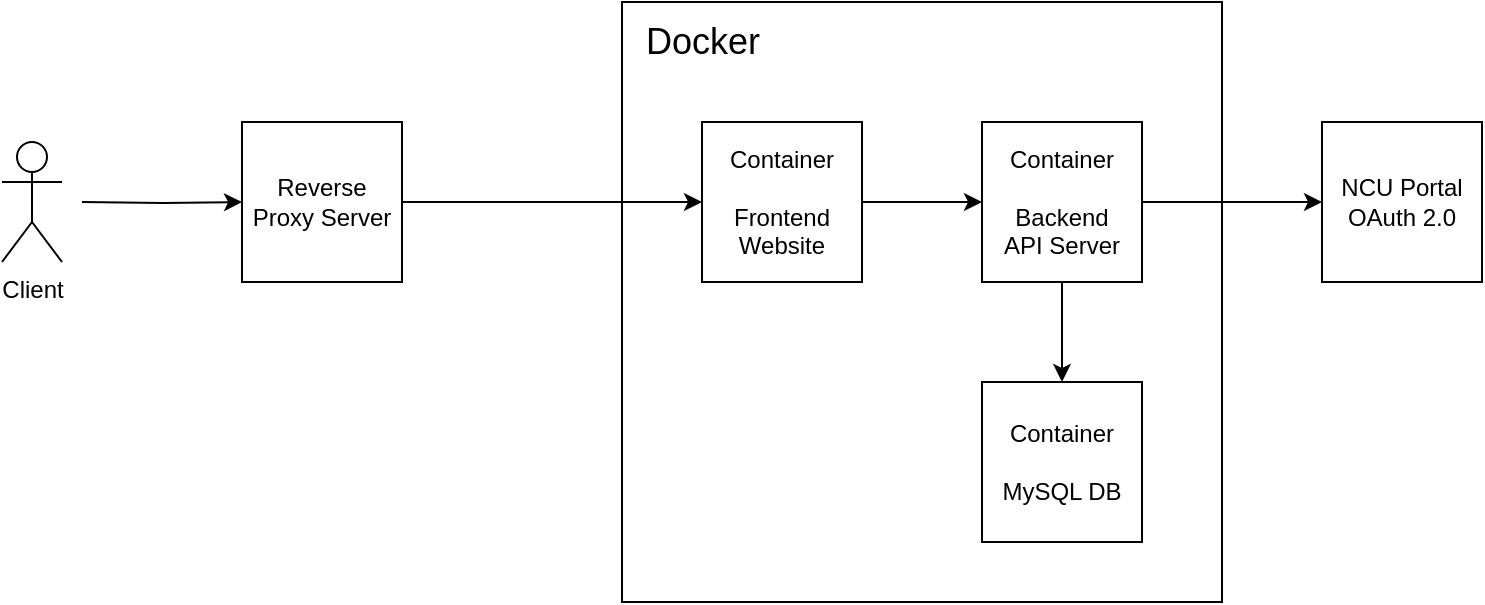<mxfile version="24.7.6">
  <diagram name="第 1 页" id="GyjuWLHJGFw596Ka0NUz">
    <mxGraphModel dx="2117" dy="530" grid="1" gridSize="10" guides="1" tooltips="1" connect="1" arrows="1" fold="1" page="1" pageScale="1" pageWidth="827" pageHeight="1169" math="0" shadow="0">
      <root>
        <mxCell id="0" />
        <mxCell id="1" parent="0" />
        <mxCell id="se57fAL17HWaH3ht4lCD-3" value="" style="whiteSpace=wrap;html=1;aspect=fixed;" vertex="1" parent="1">
          <mxGeometry x="170" y="40" width="300" height="300" as="geometry" />
        </mxCell>
        <mxCell id="se57fAL17HWaH3ht4lCD-7" style="edgeStyle=orthogonalEdgeStyle;rounded=0;orthogonalLoop=1;jettySize=auto;html=1;exitX=0.5;exitY=1;exitDx=0;exitDy=0;entryX=0.5;entryY=0;entryDx=0;entryDy=0;" edge="1" parent="1" source="se57fAL17HWaH3ht4lCD-1" target="se57fAL17HWaH3ht4lCD-4">
          <mxGeometry relative="1" as="geometry" />
        </mxCell>
        <mxCell id="se57fAL17HWaH3ht4lCD-26" style="edgeStyle=orthogonalEdgeStyle;rounded=0;orthogonalLoop=1;jettySize=auto;html=1;exitX=1;exitY=0.5;exitDx=0;exitDy=0;entryX=0;entryY=0.5;entryDx=0;entryDy=0;" edge="1" parent="1" source="se57fAL17HWaH3ht4lCD-1" target="se57fAL17HWaH3ht4lCD-25">
          <mxGeometry relative="1" as="geometry" />
        </mxCell>
        <mxCell id="se57fAL17HWaH3ht4lCD-1" value="Container&lt;div&gt;&lt;br&gt;&lt;div&gt;Backend&lt;div&gt;API Server&lt;/div&gt;&lt;/div&gt;&lt;/div&gt;" style="whiteSpace=wrap;html=1;aspect=fixed;" vertex="1" parent="1">
          <mxGeometry x="350" y="100" width="80" height="80" as="geometry" />
        </mxCell>
        <mxCell id="se57fAL17HWaH3ht4lCD-10" style="edgeStyle=orthogonalEdgeStyle;rounded=0;orthogonalLoop=1;jettySize=auto;html=1;exitX=1;exitY=0.5;exitDx=0;exitDy=0;" edge="1" parent="1" source="se57fAL17HWaH3ht4lCD-2" target="se57fAL17HWaH3ht4lCD-1">
          <mxGeometry relative="1" as="geometry" />
        </mxCell>
        <mxCell id="se57fAL17HWaH3ht4lCD-2" value="&lt;div&gt;Container&lt;/div&gt;&lt;div&gt;&lt;br&gt;&lt;/div&gt;Frontend&lt;div&gt;Website&lt;/div&gt;" style="whiteSpace=wrap;html=1;aspect=fixed;" vertex="1" parent="1">
          <mxGeometry x="210" y="100" width="80" height="80" as="geometry" />
        </mxCell>
        <mxCell id="se57fAL17HWaH3ht4lCD-4" value="Container&lt;div&gt;&lt;br&gt;&lt;/div&gt;&lt;div&gt;MySQL DB&lt;/div&gt;" style="whiteSpace=wrap;html=1;aspect=fixed;" vertex="1" parent="1">
          <mxGeometry x="350" y="230" width="80" height="80" as="geometry" />
        </mxCell>
        <mxCell id="se57fAL17HWaH3ht4lCD-5" value="&lt;font style=&quot;font-size: 18px;&quot;&gt;Docker&lt;/font&gt;" style="text;html=1;align=center;verticalAlign=middle;resizable=0;points=[];autosize=1;strokeColor=none;fillColor=none;" vertex="1" parent="1">
          <mxGeometry x="170" y="40" width="80" height="40" as="geometry" />
        </mxCell>
        <mxCell id="se57fAL17HWaH3ht4lCD-11" value="" style="edgeStyle=orthogonalEdgeStyle;rounded=0;orthogonalLoop=1;jettySize=auto;html=1;" edge="1" parent="1" target="se57fAL17HWaH3ht4lCD-9">
          <mxGeometry relative="1" as="geometry">
            <mxPoint x="-100" y="140" as="sourcePoint" />
          </mxGeometry>
        </mxCell>
        <mxCell id="se57fAL17HWaH3ht4lCD-12" style="edgeStyle=orthogonalEdgeStyle;rounded=0;orthogonalLoop=1;jettySize=auto;html=1;exitX=1;exitY=0.5;exitDx=0;exitDy=0;" edge="1" parent="1" source="se57fAL17HWaH3ht4lCD-9" target="se57fAL17HWaH3ht4lCD-2">
          <mxGeometry relative="1" as="geometry" />
        </mxCell>
        <mxCell id="se57fAL17HWaH3ht4lCD-9" value="&lt;div&gt;Reverse&lt;/div&gt;Proxy Server" style="whiteSpace=wrap;html=1;aspect=fixed;" vertex="1" parent="1">
          <mxGeometry x="-20" y="100" width="80" height="80" as="geometry" />
        </mxCell>
        <mxCell id="se57fAL17HWaH3ht4lCD-19" value="Client" style="shape=umlActor;verticalLabelPosition=bottom;verticalAlign=top;html=1;outlineConnect=0;" vertex="1" parent="1">
          <mxGeometry x="-140" y="110" width="30" height="60" as="geometry" />
        </mxCell>
        <mxCell id="se57fAL17HWaH3ht4lCD-25" value="NCU Portal&lt;div&gt;OAuth 2.0&lt;/div&gt;" style="whiteSpace=wrap;html=1;aspect=fixed;" vertex="1" parent="1">
          <mxGeometry x="520" y="100" width="80" height="80" as="geometry" />
        </mxCell>
      </root>
    </mxGraphModel>
  </diagram>
</mxfile>
